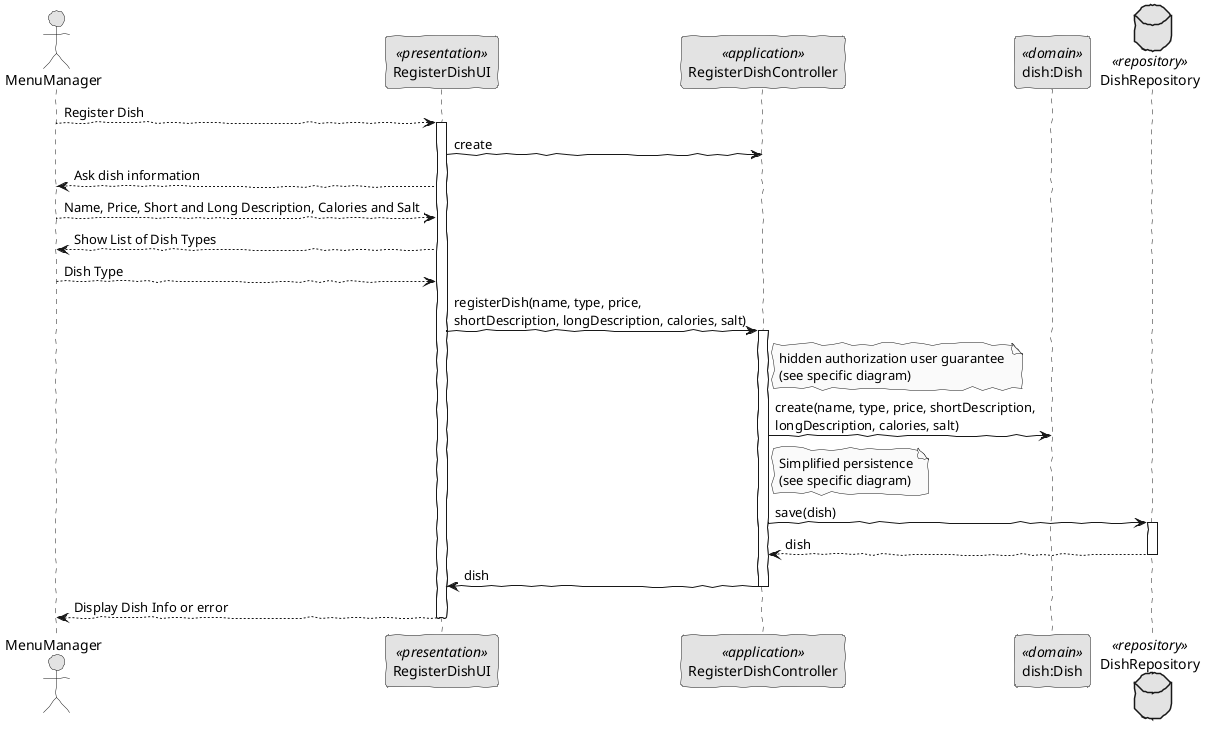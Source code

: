 @startuml
skinparam handwritten true
skinparam monochrome true
skinparam packageStyle rect
skinparam defaultFontName FG Virgil
skinparam shadowing false

actor MenuManager as Actor
participant RegisterDishUI as UI <<presentation>>
participant RegisterDishController as Controller <<application>>
participant "dish:Dish" as Domain <<domain>>
database DishRepository as Repository <<repository>>

Actor --> UI: Register Dish
activate UI
    UI -> Controller: create
    UI --> Actor: Ask dish information
    Actor --> UI: Name, Price, Short and Long Description, Calories and Salt
    UI --> Actor: Show List of Dish Types
    Actor --> UI: Dish Type

    UI -> Controller: registerDish(name, type, price,\nshortDescription, longDescription, calories, salt)
    activate Controller

        note right of Controller : hidden authorization user guarantee \n(see specific diagram)

            Controller -> Domain : create(name, type, price, shortDescription,\nlongDescription, calories, salt)

            note right of Controller : Simplified persistence\n(see specific diagram)

            Controller -> Repository: save(dish)
            activate Repository

            Repository --> Controller: dish
            deactivate Repository

        Controller->UI: dish
    deactivate Controller

        UI-->Actor: Display Dish Info or error
deactivate UI
@enduml
